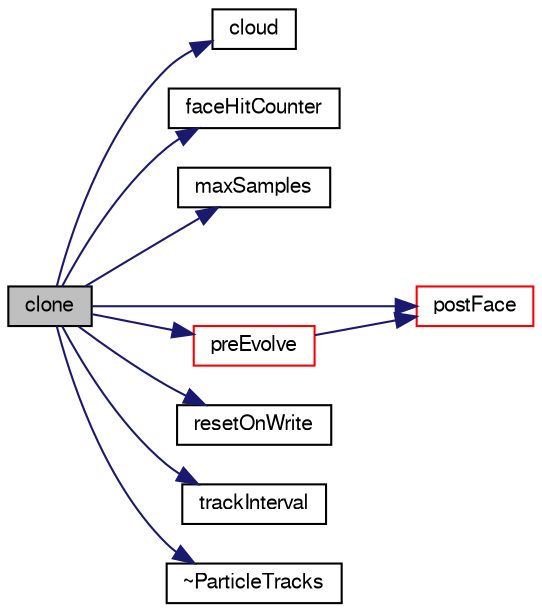 digraph "clone"
{
  bgcolor="transparent";
  edge [fontname="FreeSans",fontsize="10",labelfontname="FreeSans",labelfontsize="10"];
  node [fontname="FreeSans",fontsize="10",shape=record];
  rankdir="LR";
  Node15 [label="clone",height=0.2,width=0.4,color="black", fillcolor="grey75", style="filled", fontcolor="black"];
  Node15 -> Node16 [color="midnightblue",fontsize="10",style="solid",fontname="FreeSans"];
  Node16 [label="cloud",height=0.2,width=0.4,color="black",URL="$a23990.html#a412cc6e28f0569751f428510d725a91e",tooltip="Return const access to the cloud. "];
  Node15 -> Node17 [color="midnightblue",fontsize="10",style="solid",fontname="FreeSans"];
  Node17 [label="faceHitCounter",height=0.2,width=0.4,color="black",URL="$a23990.html#a70452afaa48c1ce167d8cd3b27b0ed44",tooltip="Rerurn the table of number of times a particle has hit a face. "];
  Node15 -> Node18 [color="midnightblue",fontsize="10",style="solid",fontname="FreeSans"];
  Node18 [label="maxSamples",height=0.2,width=0.4,color="black",URL="$a23990.html#af5de0b477b2a7eb31ad009bebd07818e",tooltip="Return const access to the max samples. "];
  Node15 -> Node19 [color="midnightblue",fontsize="10",style="solid",fontname="FreeSans"];
  Node19 [label="postFace",height=0.2,width=0.4,color="red",URL="$a23990.html#af22cae8f334fc53e8dec7594c2a62aca",tooltip="Post-face hook. "];
  Node15 -> Node64 [color="midnightblue",fontsize="10",style="solid",fontname="FreeSans"];
  Node64 [label="preEvolve",height=0.2,width=0.4,color="red",URL="$a23990.html#acc0c9e165d2cf19698ab1a7672a29ab6",tooltip="Pre-evolve hook. "];
  Node64 -> Node19 [color="midnightblue",fontsize="10",style="solid",fontname="FreeSans"];
  Node15 -> Node67 [color="midnightblue",fontsize="10",style="solid",fontname="FreeSans"];
  Node67 [label="resetOnWrite",height=0.2,width=0.4,color="black",URL="$a23990.html#aadcc37e1c76fe4c3ac6bd2af7c771a94",tooltip="Return const access to the reset on write flag. "];
  Node15 -> Node68 [color="midnightblue",fontsize="10",style="solid",fontname="FreeSans"];
  Node68 [label="trackInterval",height=0.2,width=0.4,color="black",URL="$a23990.html#a747a00e83e18cd0daf3b35fd2b10a0c7",tooltip="Return const access to the track interval. "];
  Node15 -> Node69 [color="midnightblue",fontsize="10",style="solid",fontname="FreeSans"];
  Node69 [label="~ParticleTracks",height=0.2,width=0.4,color="black",URL="$a23990.html#a5f31e28b442f18fcd70c26bd32a6efef",tooltip="Destructor. "];
}
